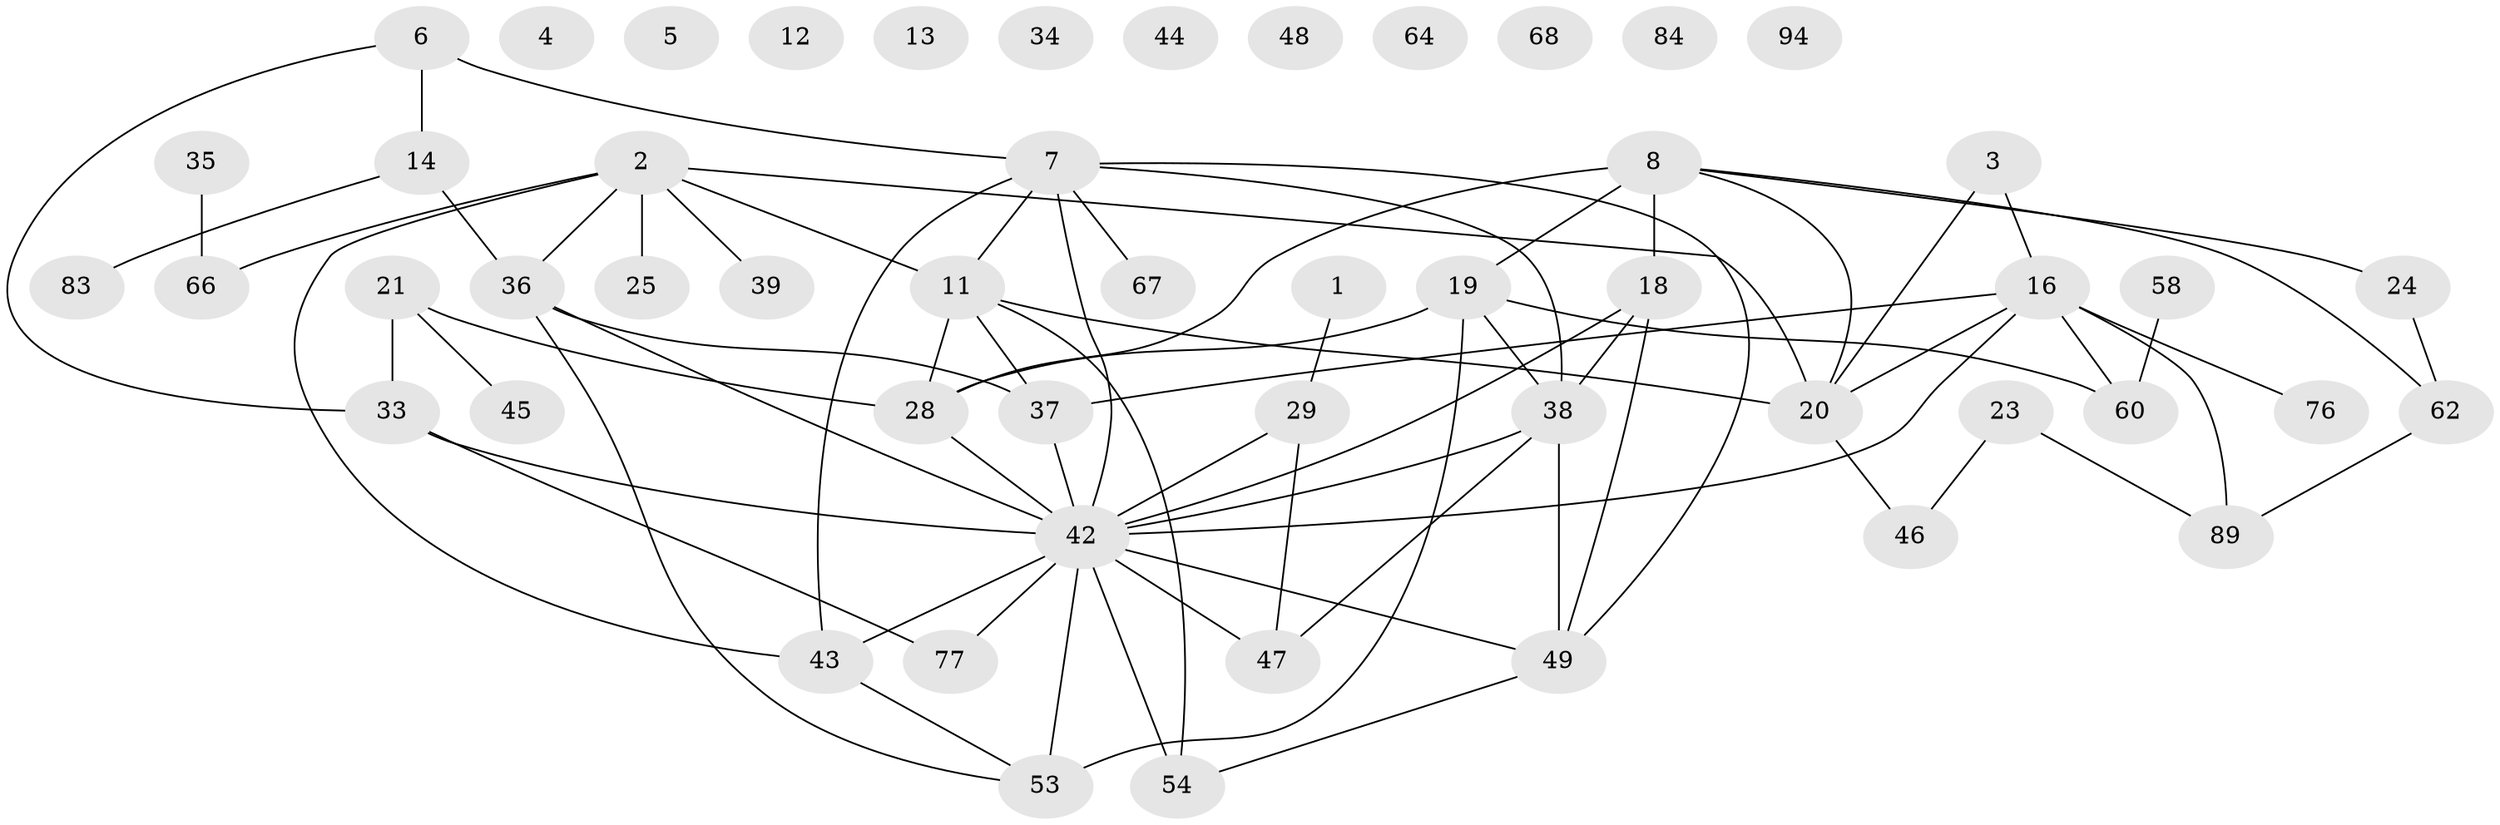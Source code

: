 // original degree distribution, {3: 0.25806451612903225, 4: 0.14516129032258066, 2: 0.21774193548387097, 0: 0.08064516129032258, 1: 0.20161290322580644, 5: 0.06451612903225806, 6: 0.024193548387096774, 7: 0.008064516129032258}
// Generated by graph-tools (version 1.1) at 2025/16/03/04/25 18:16:40]
// undirected, 52 vertices, 74 edges
graph export_dot {
graph [start="1"]
  node [color=gray90,style=filled];
  1 [super="+9+91"];
  2 [super="+50+80+55"];
  3 [super="+41+15"];
  4;
  5;
  6 [super="+17"];
  7 [super="+120+121+10+85"];
  8 [super="+124+93"];
  11 [super="+40+71"];
  12;
  13;
  14 [super="+101"];
  16 [super="+98+57+74"];
  18 [super="+30"];
  19 [super="+27+22"];
  20 [super="+32+51"];
  21 [super="+72"];
  23;
  24;
  25;
  28 [super="+122"];
  29 [super="+96+56"];
  33 [super="+88"];
  34;
  35 [super="+105"];
  36 [super="+70"];
  37;
  38 [super="+113"];
  39;
  42 [super="+86"];
  43;
  44 [super="+82+69"];
  45;
  46 [super="+87"];
  47 [super="+52"];
  48;
  49 [super="+90+63"];
  53 [super="+73"];
  54 [super="+115"];
  58 [super="+92"];
  60 [super="+114"];
  62 [super="+81"];
  64;
  66;
  67 [super="+107+109"];
  68;
  76;
  77 [super="+95"];
  83;
  84;
  89 [super="+103+112"];
  94;
  1 -- 29 [weight=2];
  2 -- 66;
  2 -- 39;
  2 -- 20;
  2 -- 25;
  2 -- 11;
  2 -- 43;
  2 -- 36;
  3 -- 20;
  3 -- 16;
  6 -- 14;
  6 -- 33;
  6 -- 7;
  7 -- 67;
  7 -- 43;
  7 -- 11;
  7 -- 42;
  7 -- 38;
  7 -- 49;
  8 -- 28;
  8 -- 20;
  8 -- 18;
  8 -- 24;
  8 -- 62;
  8 -- 19 [weight=2];
  11 -- 37;
  11 -- 54;
  11 -- 28;
  11 -- 20;
  14 -- 83;
  14 -- 36;
  16 -- 60;
  16 -- 20;
  16 -- 37;
  16 -- 89;
  16 -- 42;
  16 -- 76;
  18 -- 42;
  18 -- 49;
  18 -- 38;
  19 -- 38;
  19 -- 28;
  19 -- 60;
  19 -- 53;
  20 -- 46;
  21 -- 45;
  21 -- 28;
  21 -- 33;
  23 -- 46;
  23 -- 89;
  24 -- 62;
  28 -- 42;
  29 -- 47;
  29 -- 42;
  33 -- 42;
  33 -- 77;
  35 -- 66;
  36 -- 37;
  36 -- 53;
  36 -- 42;
  37 -- 42;
  38 -- 42 [weight=2];
  38 -- 49 [weight=2];
  38 -- 47;
  42 -- 43 [weight=2];
  42 -- 77;
  42 -- 53 [weight=2];
  42 -- 54;
  42 -- 47 [weight=3];
  42 -- 49;
  43 -- 53;
  49 -- 54;
  58 -- 60;
  62 -- 89;
}
